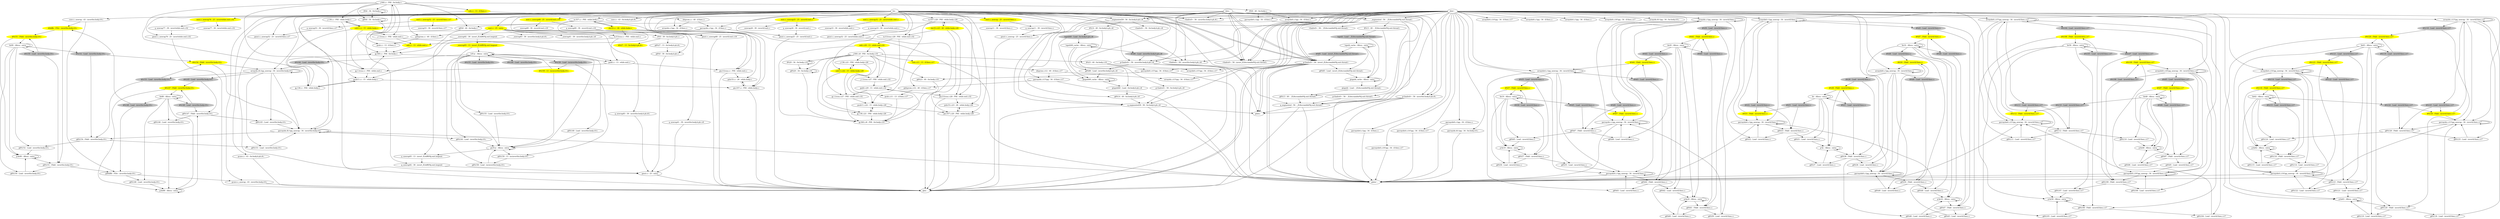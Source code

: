 digraph G {
	subgraph Forward {
		"j.040.i.i : PHI : for.body.i.i" -> "$%6 : 34 : for.body.i.i" 
		"j.040.i.i : PHI : for.body.i.i" -> "sub.i.i : 13 : if.then.i.i" 
		"j.040.i.i : PHI : for.body.i.i" -> "$%9 : 40 : for.body.i.i" 
		"j.040.i.i : PHI : for.body.i.i" -> "j.1.lcssa.i.i : PHI : while.end.i.i" 
		"j.040.i.i : PHI : for.body.i.i" -> "j.136.i.i : PHI : while.body.i.i" 
		"m.0.lcssa.i.i : PHI : while.end.i.i" -> "add.i.i : 13 : while.end.i.i" 
		"j.1.lcssa.i.i : PHI : while.end.i.i" -> "add.i.i : 13 : while.end.i.i" 
		"j.136.i.i : PHI : while.body.i.i" -> "sub11.i.i : 15 : while.body.i.i" 
		"m.037.i.i : PHI : while.body.i.i" -> "shr33.i.i : 26 : while.body.i.i" 
		"m.037.i.i : PHI : while.body.i.i" -> "sub11.i.i : 15 : while.body.i.i" 
		"j.040.i.i8 : PHI : for.body.i.i10" -> "j.1.lcssa.i.i27 : PHI : while.end.i.i32" 
		"j.040.i.i8 : PHI : for.body.i.i10" -> "$%20 : 34 : for.body.i.i10" 
		"j.040.i.i8 : PHI : for.body.i.i10" -> "sub.i.i11 : 13 : if.then.i.i17" 
		"j.040.i.i8 : PHI : for.body.i.i10" -> "$%23 : 40 : for.body.i.i10" 
		"j.040.i.i8 : PHI : for.body.i.i10" -> "j.136.i.i21 : PHI : while.body.i.i26" 
		"m.0.lcssa.i.i28 : PHI : while.end.i.i32" -> "add.i.i29 : 13 : while.end.i.i32" 
		"j.1.lcssa.i.i27 : PHI : while.end.i.i32" -> "add.i.i29 : 13 : while.end.i.i32" 
		"m.037.i.i20 : PHI : while.body.i.i26" -> "shr33.i.i23 : 26 : while.body.i.i26" 
		"m.037.i.i20 : PHI : while.body.i.i26" -> "sub11.i.i22 : 15 : while.body.i.i26" 
		"j.136.i.i21 : PHI : while.body.i.i26" -> "sub11.i.i22 : 15 : while.body.i.i26" 
		"arrayidx.i.i13'ipg_unwrap : 34 : invertif.then.i.i17" -> "arrayidx.i.i13'ipg_unwrap : 34 : invertif.then.i.i17" 
		"arrayidx.i.i13'ipg_unwrap : 34 : invertif.then.i.i17" -> "$%125 : Load : invertif.then.i.i17" 
		"arrayidx.i.i13'ipg_unwrap : 34 : invertif.then.i.i17" -> "$%118 : Load : invertif.then.i.i17" 
		"$%118 : Load : invertif.then.i.i17" [color = gray style=filled];
		"$%118 : Load : invertif.then.i.i17" -> "$%120 : FAdd : invertif.then.i.i17" 
		"'de63 : Alloca : entry" -> "$%121 : Load : invertif.then.i.i17" 
		"'de63 : Alloca : entry" -> "$%119 : Load : invertif.then.i.i17" 
		"'de63 : Alloca : entry" -> "'de63 : Alloca : entry" 
		"$%119 : Load : invertif.then.i.i17" [color = gray style=filled];
		"$%119 : Load : invertif.then.i.i17" -> "$%120 : FAdd : invertif.then.i.i17" 
		"$%120 : FAdd : invertif.then.i.i17" [color = yellow style=filled];
		"$%120 : FAdd : invertif.then.i.i17" -> "'de63 : Alloca : entry" 
		"$%121 : Load : invertif.then.i.i17" [color = gray style=filled];
		"$%121 : Load : invertif.then.i.i17" -> "$%123 : FAdd : invertif.then.i.i17" 
		"$%123 : FAdd : invertif.then.i.i17" [color = yellow style=filled];
		"$%123 : FAdd : invertif.then.i.i17" -> "arrayidx4.i.i14'ipg_unwrap : 34 : invertif.then.i.i17" 
		"$%126 : FAdd : invertif.then.i.i17" [color = yellow style=filled];
		"$%126 : FAdd : invertif.then.i.i17" -> "arrayidx.i.i13'ipg_unwrap : 34 : invertif.then.i.i17" 
		"data : " -> "<badref> : 56 : invertfor.body.lr.ph.i6.i" 
		"data : " -> "<badref> : 56 : invertfor.body.lr.ph.i.i6" 
		"data : " -> "_augmented : 56 : _ZL8scramblePdj.exit.thread.i" 
		"data : " -> "_augmented39 : 56 : for.body.lr.ph.i.i6" 
		"data : " -> "<badref> : 56 : invert_ZL8scramblePdj.exit.thread.i" 
		"data : " -> "<badref> : 56 : invert_ZL8scramblePdj.exit.thread.i" 
		"data' : " -> "arrayidx6.i.i15'ipg_unwrap : 34 : invertif.then.i.i17" 
		"data' : " -> "arrayidx8.i.i16'ipg_unwrap : 34 : invertif.then.i.i17" 
		"data' : " -> "<badref> : 56 : invertfor.body.lr.ph.i6.i" 
		"data' : " -> "<badref> : 56 : invertfor.body.lr.ph.i.i6" 
		"data' : " -> "_augmented : 56 : _ZL8scramblePdj.exit.thread.i" 
		"data' : " -> "arrayidx4.i.i14'ipg : 34 : if.then.i.i17" 
		"data' : " -> "arrayidx8.i.i'ipg : 34 : if.then.i.i" 
		"data' : " -> "arrayidx.i.i'ipg_unwrap : 34 : invertif.then.i.i" 
		"data' : " -> "arrayidx4.i.i'ipg : 34 : if.then.i.i" 
		"data' : " -> "arrayidx.i.i'ipg : 34 : if.then.i.i" 
		"data' : " -> "arrayidx6.i.i'ipg_unwrap : 34 : invertif.then.i.i" 
		"data' : " -> "arrayidx6.i.i'ipg : 34 : if.then.i.i" 
		"data' : " -> "arrayidx4.i.i'ipg_unwrap : 34 : invertif.then.i.i" 
		"data' : " -> "arrayidx6.i.i15'ipg : 34 : if.then.i.i17" 
		"data' : " -> "arrayidx.i.i13'ipg_unwrap : 34 : invertif.then.i.i17" 
		"data' : " -> "arrayidx.i.i13'ipg : 34 : if.then.i.i17" 
		"data' : " -> "_augmented39 : 56 : for.body.lr.ph.i.i6" 
		"data' : " -> "<badref> : 56 : invert_ZL8scramblePdj.exit.thread.i" 
		"data' : " -> "arrayidx8.i.i16'ipg : 34 : if.then.i.i17" 
		"data' : " -> "arrayidx4.i.i14'ipg_unwrap : 34 : invertif.then.i.i17" 
		"data' : " -> "arrayidx8.i.i'ipg_unwrap : 34 : invertif.then.i.i" 
		"data' : " -> "arrayidx.i8.i'ipg : 34 : for.body.i10.i" 
		"data' : " -> "<badref> : 56 : invert_ZL8scramblePdj.exit.thread.i" 
		"data' : " -> "arrayidx.i8.i'ipg_unwrap : 34 : invertfor.body.i10.i" 
		"len : " -> "conv.i.i_unwrap : 43 : invertfor.body.i10.i" 
		"len : " -> "<badref> : 56 : invertfor.body.lr.ph.i6.i" 
		"len : " -> "mul.i.i_unwrap52 : 25 : invertif.then.i.i17" 
		"len : " -> "<badref> : 56 : invertfor.body.lr.ph.i.i6" 
		"len : " -> "mul.i.i_unwrap25 : 25 : invertif.end.i.i" 
		"len : " -> "m.0.lcssa.i.i : PHI : while.end.i.i" 
		"len : " -> "m.037.i.i : PHI : while.body.i.i" 
		"len : " -> "m.0.lcssa.i.i28 : PHI : while.end.i.i32" 
		"len : " -> "conv.i.i : 43 : for.body.lr.ph.i6.i" 
		"len : " -> "_augmented : 56 : _ZL8scramblePdj.exit.thread.i" 
		"len : " -> "mul.i.i_unwrap68 : 25 : invertif.end.i.i19" 
		"len : " -> "m.037.i.i20 : PHI : while.body.i.i26" 
		"len : " -> "_augmented39 : 56 : for.body.lr.ph.i.i6" 
		"len : " -> "<badref> : 56 : invert_ZL8scramblePdj.exit.thread.i" 
		"len : " -> "mul.i.i_unwrap76 : 25 : invertwhile.end.i.i32" 
		"len : " -> "mul.i.i_unwrap : 25 : invertif.then.i.i" 
		"len : " -> "mul.i.i_unwrap32 : 25 : invertwhile.end.i.i" 
		"len : " -> "<badref> : 56 : invert_ZL8scramblePdj.exit.thread.i" 
		"len : " -> "mul.i.i : 25 : entry" 
		"$%9 : 40 : for.body.i.i" -> "arrayidx6.i.i'ipg : 34 : if.then.i.i" 
		"$%65 : Load : invertif.then.i.i" [color = gray style=filled];
		"$%65 : Load : invertif.then.i.i" -> "$%67 : FAdd : invertif.then.i.i" 
		"arrayidx4.i.i'ipg_unwrap : 34 : invertif.then.i.i" -> "$%63 : Load : invertif.then.i.i" 
		"arrayidx4.i.i'ipg_unwrap : 34 : invertif.then.i.i" -> "$%55 : Load : invertif.then.i.i" 
		"arrayidx4.i.i'ipg_unwrap : 34 : invertif.then.i.i" -> "arrayidx4.i.i'ipg_unwrap : 34 : invertif.then.i.i" 
		"$%51 : Load : invertif.then.i.i" [color = gray style=filled];
		"$%51 : Load : invertif.then.i.i" -> "$%53 : FAdd : invertif.then.i.i" 
		"sub11.i.i : 15 : while.body.i.i" [color = yellow style=filled];
		"sub11.i.i : 15 : while.body.i.i" -> "j.1.lcssa.i.i : PHI : while.end.i.i" 
		"sub11.i.i : 15 : while.body.i.i" -> "j.136.i.i : PHI : while.body.i.i" 
		"shr33.i.i : 26 : while.body.i.i" [color = yellow style=filled];
		"shr33.i.i : 26 : while.body.i.i" -> "m.0.lcssa.i.i : PHI : while.end.i.i" 
		"shr33.i.i : 26 : while.body.i.i" -> "m.037.i.i : PHI : while.body.i.i" 
		"sub.i.i11 : 13 : if.then.i.i17" [color = yellow style=filled];
		"sub.i.i11 : 13 : if.then.i.i17" -> "idxprom.i.i12 : 40 : if.then.i.i17" 
		"arrayidx8.i.i'ipg_unwrap : 34 : invertif.then.i.i" -> "$%36 : Load : invertif.then.i.i" 
		"arrayidx8.i.i'ipg_unwrap : 34 : invertif.then.i.i" -> "$%49 : Load : invertif.then.i.i" 
		"arrayidx8.i.i'ipg_unwrap : 34 : invertif.then.i.i" -> "arrayidx8.i.i'ipg_unwrap : 34 : invertif.then.i.i" 
		"add.i.i : 13 : while.end.i.i" [color = yellow style=filled];
		"add.i.i : 13 : while.end.i.i" -> "j.040.i.i : PHI : for.body.i.i" 
		"$%23 : 40 : for.body.i.i10" -> "arrayidx6.i.i15'ipg : 34 : if.then.i.i17" 
		"add.i.i29 : 13 : while.end.i.i32" [color = yellow style=filled];
		"add.i.i29 : 13 : while.end.i.i32" -> "j.040.i.i8 : PHI : for.body.i.i10" 
		"$%158 : Load : incinvertfor.body.i10.i" [color = gray style=filled];
		"$%158 : Load : incinvertfor.body.i10.i" -> "$%159 : 13 : incinvertfor.body.i10.i" 
		"d0diffe : FDiv : invertfor.body.i10.i" [color = yellow style=filled];
		"d0diffe : FDiv : invertfor.body.i10.i" -> "$%151 : FAdd : invertfor.body.i10.i" 
		"$%27 : 13 : for.body.lr.ph.i6.i" [color = yellow style=filled];
		"$%0 : 39 : for.body.lr.ph.i.i" -> "$%27 : 13 : for.body.lr.ph.i6.i" 
		"mul.i.i : 25 : entry" [color = yellow style=filled];
		"mul.i.i : 25 : entry" -> "_unwrap92 : 39 : invert_ZL4ifftPdj.exit.loopexit" 
		"mul.i.i : 25 : entry" -> "_unwrap83 : 39 : invertfor.body.lr.ph.i6.i" 
		"mul.i.i : 25 : entry" -> "_unwrap41 : 39 : invertfor.body.lr.ph.i.i6" 
		"mul.i.i : 25 : entry" -> "$%0 : 39 : for.body.lr.ph.i.i" 
		"sub.i.i : 13 : if.then.i.i" [color = yellow style=filled];
		"sub.i.i : 13 : if.then.i.i" -> "idxprom.i.i : 40 : if.then.i.i" 
		"idxprom.i.i : 40 : if.then.i.i" -> "arrayidx.i.i'ipg : 34 : if.then.i.i" 
		"idxprom.i.i12 : 40 : if.then.i.i17" -> "arrayidx.i.i13'ipg : 34 : if.then.i.i17" 
		"$%124 : Load : invertif.then.i.i17" [color = gray style=filled];
		"$%124 : Load : invertif.then.i.i17" -> "$%126 : FAdd : invertif.then.i.i17" 
		"arrayidx4.i.i14'ipg_unwrap : 34 : invertif.then.i.i17" -> "$%122 : Load : invertif.then.i.i17" 
		"arrayidx4.i.i14'ipg_unwrap : 34 : invertif.then.i.i17" -> "$%114 : Load : invertif.then.i.i17" 
		"arrayidx4.i.i14'ipg_unwrap : 34 : invertif.then.i.i17" -> "arrayidx4.i.i14'ipg_unwrap : 34 : invertif.then.i.i17" 
		"$%110 : Load : invertif.then.i.i17" [color = gray style=filled];
		"$%110 : Load : invertif.then.i.i17" -> "$%112 : FAdd : invertif.then.i.i17" 
		"sub11.i.i22 : 15 : while.body.i.i26" [color = yellow style=filled];
		"sub11.i.i22 : 15 : while.body.i.i26" -> "j.1.lcssa.i.i27 : PHI : while.end.i.i32" 
		"sub11.i.i22 : 15 : while.body.i.i26" -> "j.136.i.i21 : PHI : while.body.i.i26" 
		"shr33.i.i23 : 26 : while.body.i.i26" [color = yellow style=filled];
		"shr33.i.i23 : 26 : while.body.i.i26" -> "m.0.lcssa.i.i28 : PHI : while.end.i.i32" 
		"shr33.i.i23 : 26 : while.body.i.i26" -> "m.037.i.i20 : PHI : while.body.i.i26" 
		"iv8'ac : Alloca : entry" -> "$%155 : Load : invertfor.body.i10.i" 
		"iv8'ac : Alloca : entry" -> "$%158 : Load : incinvertfor.body.i10.i" 
		"iv8'ac : Alloca : entry" -> "$%149 : Load : invertfor.body.i10.i" 
		"iv8'ac : Alloca : entry" -> "$%144 : Load : invertfor.body.i10.i" 
		"iv8'ac : Alloca : entry" -> "iv8'ac : Alloca : entry" 
		"'de : Alloca : entry" -> "$%51 : Load : invertif.then.i.i" 
		"'de : Alloca : entry" -> "$%37 : Load : invertif.then.i.i" 
		"'de : Alloca : entry" -> "'de : Alloca : entry" 
		"$%62 : Load : invertif.then.i.i" [color = gray style=filled];
		"$%62 : Load : invertif.then.i.i" -> "$%64 : FAdd : invertif.then.i.i" 
		"mul.i.i_unwrap25 : 25 : invertif.end.i.i" [color = yellow style=filled];
		"mul.i.i_unwrap25 : 25 : invertif.end.i.i" -> "_unwrap26 : 39 : invertif.end.i.i" 
		"$%38 : FAdd : invertif.then.i.i" [color = yellow style=filled];
		"$%38 : FAdd : invertif.then.i.i" -> "'de : Alloca : entry" 
		"$%6 : 34 : for.body.i.i" -> "$%6 : 34 : for.body.i.i" 
		"$%36 : Load : invertif.then.i.i" [color = gray style=filled];
		"$%36 : Load : invertif.then.i.i" -> "$%38 : FAdd : invertif.then.i.i" 
		"$%37 : Load : invertif.then.i.i" [color = gray style=filled];
		"$%37 : Load : invertif.then.i.i" -> "$%38 : FAdd : invertif.then.i.i" 
		"mul.i.i_unwrap32 : 25 : invertwhile.end.i.i" [color = yellow style=filled];
		"mul.i.i_unwrap32 : 25 : invertwhile.end.i.i" -> "_unwrap33 : 39 : invertwhile.end.i.i" 
		"arrayidx6.i.i'ipg_unwrap : 34 : invertif.then.i.i" -> "$%52 : Load : invertif.then.i.i" 
		"arrayidx6.i.i'ipg_unwrap : 34 : invertif.then.i.i" -> "$%45 : Load : invertif.then.i.i" 
		"arrayidx6.i.i'ipg_unwrap : 34 : invertif.then.i.i" -> "arrayidx6.i.i'ipg_unwrap : 34 : invertif.then.i.i" 
		"$%45 : Load : invertif.then.i.i" [color = gray style=filled];
		"$%45 : Load : invertif.then.i.i" -> "$%47 : FAdd : invertif.then.i.i" 
		"'de16 : Alloca : entry" -> "'de16 : Alloca : entry" 
		"'de16 : Alloca : entry" -> "$%48 : Load : invertif.then.i.i" 
		"'de16 : Alloca : entry" -> "$%46 : Load : invertif.then.i.i" 
		"$%46 : Load : invertif.then.i.i" [color = gray style=filled];
		"$%46 : Load : invertif.then.i.i" -> "$%47 : FAdd : invertif.then.i.i" 
		"$%47 : FAdd : invertif.then.i.i" [color = yellow style=filled];
		"$%47 : FAdd : invertif.then.i.i" -> "'de16 : Alloca : entry" 
		"$%50 : FAdd : invertif.then.i.i" [color = yellow style=filled];
		"$%50 : FAdd : invertif.then.i.i" -> "arrayidx8.i.i'ipg_unwrap : 34 : invertif.then.i.i" 
		"$%52 : Load : invertif.then.i.i" [color = gray style=filled];
		"$%52 : Load : invertif.then.i.i" -> "$%53 : FAdd : invertif.then.i.i" 
		"$%53 : FAdd : invertif.then.i.i" [color = yellow style=filled];
		"$%53 : FAdd : invertif.then.i.i" -> "arrayidx6.i.i'ipg_unwrap : 34 : invertif.then.i.i" 
		"$%63 : Load : invertif.then.i.i" [color = gray style=filled];
		"$%63 : Load : invertif.then.i.i" -> "$%64 : FAdd : invertif.then.i.i" 
		"$%64 : FAdd : invertif.then.i.i" [color = yellow style=filled];
		"$%64 : FAdd : invertif.then.i.i" -> "arrayidx4.i.i'ipg_unwrap : 34 : invertif.then.i.i" 
		"$%49 : Load : invertif.then.i.i" [color = gray style=filled];
		"$%49 : Load : invertif.then.i.i" -> "$%50 : FAdd : invertif.then.i.i" 
		"$%48 : Load : invertif.then.i.i" [color = gray style=filled];
		"$%48 : Load : invertif.then.i.i" -> "$%50 : FAdd : invertif.then.i.i" 
		"$%55 : Load : invertif.then.i.i" [color = gray style=filled];
		"$%55 : Load : invertif.then.i.i" -> "$%57 : FAdd : invertif.then.i.i" 
		"'de19 : Alloca : entry" -> "'de19 : Alloca : entry" 
		"'de19 : Alloca : entry" -> "$%65 : Load : invertif.then.i.i" 
		"'de19 : Alloca : entry" -> "$%56 : Load : invertif.then.i.i" 
		"$%56 : Load : invertif.then.i.i" [color = gray style=filled];
		"$%56 : Load : invertif.then.i.i" -> "$%57 : FAdd : invertif.then.i.i" 
		"$%57 : FAdd : invertif.then.i.i" [color = yellow style=filled];
		"$%57 : FAdd : invertif.then.i.i" -> "'de19 : Alloca : entry" 
		"arrayidx.i.i'ipg_unwrap : 34 : invertif.then.i.i" -> "$%66 : Load : invertif.then.i.i" 
		"arrayidx.i.i'ipg_unwrap : 34 : invertif.then.i.i" -> "$%59 : Load : invertif.then.i.i" 
		"arrayidx.i.i'ipg_unwrap : 34 : invertif.then.i.i" -> "arrayidx.i.i'ipg_unwrap : 34 : invertif.then.i.i" 
		"$%59 : Load : invertif.then.i.i" [color = gray style=filled];
		"$%59 : Load : invertif.then.i.i" -> "$%61 : FAdd : invertif.then.i.i" 
		"'de20 : Alloca : entry" -> "'de20 : Alloca : entry" 
		"'de20 : Alloca : entry" -> "$%62 : Load : invertif.then.i.i" 
		"'de20 : Alloca : entry" -> "$%60 : Load : invertif.then.i.i" 
		"$%60 : Load : invertif.then.i.i" [color = gray style=filled];
		"$%60 : Load : invertif.then.i.i" -> "$%61 : FAdd : invertif.then.i.i" 
		"$%61 : FAdd : invertif.then.i.i" [color = yellow style=filled];
		"$%61 : FAdd : invertif.then.i.i" -> "'de20 : Alloca : entry" 
		"$%66 : Load : invertif.then.i.i" [color = gray style=filled];
		"$%66 : Load : invertif.then.i.i" -> "$%67 : FAdd : invertif.then.i.i" 
		"$%67 : FAdd : invertif.then.i.i" [color = yellow style=filled];
		"$%67 : FAdd : invertif.then.i.i" -> "arrayidx.i.i'ipg_unwrap : 34 : invertif.then.i.i" 
		"mul.i.i_unwrap : 25 : invertif.then.i.i" [color = yellow style=filled];
		"mul.i.i_unwrap : 25 : invertif.then.i.i" -> "_unwrap11 : 39 : invertif.then.i.i" 
		"mul.i.i_unwrap68 : 25 : invertif.end.i.i19" [color = yellow style=filled];
		"mul.i.i_unwrap68 : 25 : invertif.end.i.i19" -> "_unwrap69 : 39 : invertif.end.i.i19" 
		"'de90 : Alloca : entry" -> "$%152 : Load : invertfor.body.i10.i" 
		"'de90 : Alloca : entry" -> "$%150 : Load : invertfor.body.i10.i" 
		"'de90 : Alloca : entry" -> "'de90 : Alloca : entry" 
		"tapeld40 : Load : for.body.lr.ph.i.i6" [color = gray style=filled];
		"tapeld40 : Load : for.body.lr.ph.i.i6" -> "tapeld40_cache : Alloca : entry" 
		"conv.i.i_unwrap : 43 : invertfor.body.i10.i" -> "d0diffe : FDiv : invertfor.body.i10.i" 
		"$%13 : 49 : _ZL8scramblePdj.exit.thread.i" -> "tapeld : Load : _ZL8scramblePdj.exit.thread.i" 
		"_augmented39 : 56 : for.body.lr.ph.i.i6" -> "<badref> : 56 : for.body.lr.ph.i.i6" 
		"_augmented39 : 56 : for.body.lr.ph.i.i6" -> "$%14 : 49 : for.body.lr.ph.i.i6" 
		"tapeld : Load : _ZL8scramblePdj.exit.thread.i" [color = gray style=filled];
		"tapeld : Load : _ZL8scramblePdj.exit.thread.i" -> "tapeld_cache : Alloca : entry" 
		"$%146 : Load : invertfor.body.i10.i" [color = gray style=filled];
		"$%146 : Load : invertfor.body.i10.i" -> "$%147 : FAdd : invertfor.body.i10.i" 
		"'de88 : Alloca : entry" -> "$%148 : Load : invertfor.body.i10.i" 
		"'de88 : Alloca : entry" -> "$%146 : Load : invertfor.body.i10.i" 
		"'de88 : Alloca : entry" -> "'de88 : Alloca : entry" 
		"$%144 : Load : invertfor.body.i10.i" [color = gray style=filled];
		"$%144 : Load : invertfor.body.i10.i" -> "arrayidx.i8.i'ipg_unwrap : 34 : invertfor.body.i10.i" 
		"$%145 : Load : invertfor.body.i10.i" [color = gray style=filled];
		"$%145 : Load : invertfor.body.i10.i" -> "$%147 : FAdd : invertfor.body.i10.i" 
		"$%147 : FAdd : invertfor.body.i10.i" [color = yellow style=filled];
		"$%147 : FAdd : invertfor.body.i10.i" -> "'de88 : Alloca : entry" 
		"arrayidx6.i.i15'ipg_unwrap : 34 : invertif.then.i.i17" -> "arrayidx6.i.i15'ipg_unwrap : 34 : invertif.then.i.i17" 
		"arrayidx6.i.i15'ipg_unwrap : 34 : invertif.then.i.i17" -> "$%111 : Load : invertif.then.i.i17" 
		"arrayidx6.i.i15'ipg_unwrap : 34 : invertif.then.i.i17" -> "$%104 : Load : invertif.then.i.i17" 
		"$%104 : Load : invertif.then.i.i17" [color = gray style=filled];
		"$%104 : Load : invertif.then.i.i17" -> "$%106 : FAdd : invertif.then.i.i17" 
		"'de58 : Alloca : entry" -> "'de58 : Alloca : entry" 
		"'de58 : Alloca : entry" -> "$%107 : Load : invertif.then.i.i17" 
		"'de58 : Alloca : entry" -> "$%105 : Load : invertif.then.i.i17" 
		"$%105 : Load : invertif.then.i.i17" [color = gray style=filled];
		"$%105 : Load : invertif.then.i.i17" -> "$%106 : FAdd : invertif.then.i.i17" 
		"$%106 : FAdd : invertif.then.i.i17" [color = yellow style=filled];
		"$%106 : FAdd : invertif.then.i.i17" -> "'de58 : Alloca : entry" 
		"$%107 : Load : invertif.then.i.i17" [color = gray style=filled];
		"$%107 : Load : invertif.then.i.i17" -> "$%109 : FAdd : invertif.then.i.i17" 
		"$%109 : FAdd : invertif.then.i.i17" [color = yellow style=filled];
		"$%109 : FAdd : invertif.then.i.i17" -> "arrayidx8.i.i16'ipg_unwrap : 34 : invertif.then.i.i17" 
		"$%112 : FAdd : invertif.then.i.i17" [color = yellow style=filled];
		"$%112 : FAdd : invertif.then.i.i17" -> "arrayidx6.i.i15'ipg_unwrap : 34 : invertif.then.i.i17" 
		"$%114 : Load : invertif.then.i.i17" [color = gray style=filled];
		"$%114 : Load : invertif.then.i.i17" -> "$%116 : FAdd : invertif.then.i.i17" 
		"'de62 : Alloca : entry" -> "'de62 : Alloca : entry" 
		"'de62 : Alloca : entry" -> "$%124 : Load : invertif.then.i.i17" 
		"'de62 : Alloca : entry" -> "$%115 : Load : invertif.then.i.i17" 
		"$%116 : FAdd : invertif.then.i.i17" [color = yellow style=filled];
		"$%116 : FAdd : invertif.then.i.i17" -> "'de62 : Alloca : entry" 
		"$%20 : 34 : for.body.i.i10" -> "$%20 : 34 : for.body.i.i10" 
		"mul.i.i_unwrap52 : 25 : invertif.then.i.i17" [color = yellow style=filled];
		"mul.i.i_unwrap52 : 25 : invertif.then.i.i17" -> "_unwrap53 : 39 : invertif.then.i.i17" 
		"$%149 : Load : invertfor.body.i10.i" [color = gray style=filled];
		"tapeld40_cache : Alloca : entry" -> "$%86 : Load : invertfor.body.lr.ph.i.i6" 
		"tapeld40_cache : Alloca : entry" -> "tapeld40_cache : Alloca : entry" 
		"$%14 : 49 : for.body.lr.ph.i.i6" -> "tapeld40 : Load : for.body.lr.ph.i.i6" 
		"$%96 : Load : invertif.then.i.i17" [color = gray style=filled];
		"$%96 : Load : invertif.then.i.i17" -> "$%97 : FAdd : invertif.then.i.i17" 
		"tapeld_cache : Alloca : entry" -> "$%85 : Load : invert_ZL8scramblePdj.exit.thread.i" 
		"tapeld_cache : Alloca : entry" -> "tapeld_cache : Alloca : entry" 
		"_unwrap92 : 39 : invert_ZL4ifftPdj.exit.loopexit" -> "_unwrap93 : 13 : invert_ZL4ifftPdj.exit.loopexit" 
		"$%108 : Load : invertif.then.i.i17" [color = gray style=filled];
		"$%108 : Load : invertif.then.i.i17" -> "$%109 : FAdd : invertif.then.i.i17" 
		"$%115 : Load : invertif.then.i.i17" [color = gray style=filled];
		"$%115 : Load : invertif.then.i.i17" -> "$%116 : FAdd : invertif.then.i.i17" 
		"$%95 : Load : invertif.then.i.i17" [color = gray style=filled];
		"$%95 : Load : invertif.then.i.i17" -> "$%97 : FAdd : invertif.then.i.i17" 
		"$%85 : Load : invert_ZL8scramblePdj.exit.thread.i" [color = gray style=filled];
		"$%85 : Load : invert_ZL8scramblePdj.exit.thread.i" -> "<badref> : 56 : invert_ZL8scramblePdj.exit.thread.i" 
		"'de48 : Alloca : entry" -> "'de48 : Alloca : entry" 
		"'de48 : Alloca : entry" -> "$%110 : Load : invertif.then.i.i17" 
		"'de48 : Alloca : entry" -> "$%96 : Load : invertif.then.i.i17" 
		"$%122 : Load : invertif.then.i.i17" [color = gray style=filled];
		"$%122 : Load : invertif.then.i.i17" -> "$%123 : FAdd : invertif.then.i.i17" 
		"$%125 : Load : invertif.then.i.i17" [color = gray style=filled];
		"$%125 : Load : invertif.then.i.i17" -> "$%126 : FAdd : invertif.then.i.i17" 
		"$%111 : Load : invertif.then.i.i17" [color = gray style=filled];
		"$%111 : Load : invertif.then.i.i17" -> "$%112 : FAdd : invertif.then.i.i17" 
		"_augmented : 56 : _ZL8scramblePdj.exit.thread.i" -> "<badref> : 56 : _ZL8scramblePdj.exit.thread.i" 
		"_augmented : 56 : _ZL8scramblePdj.exit.thread.i" -> "$%13 : 49 : _ZL8scramblePdj.exit.thread.i" 
		"$%153 : Load : invertfor.body.i10.i" [color = gray style=filled];
		"$%153 : Load : invertfor.body.i10.i" -> "$%154 : FAdd : invertfor.body.i10.i" 
		"$%86 : Load : invertfor.body.lr.ph.i.i6" [color = gray style=filled];
		"$%86 : Load : invertfor.body.lr.ph.i.i6" -> "<badref> : 56 : invertfor.body.lr.ph.i.i6" 
		"$%97 : FAdd : invertif.then.i.i17" [color = yellow style=filled];
		"$%97 : FAdd : invertif.then.i.i17" -> "'de48 : Alloca : entry" 
		"arrayidx8.i.i16'ipg_unwrap : 34 : invertif.then.i.i17" -> "arrayidx8.i.i16'ipg_unwrap : 34 : invertif.then.i.i17" 
		"arrayidx8.i.i16'ipg_unwrap : 34 : invertif.then.i.i17" -> "$%108 : Load : invertif.then.i.i17" 
		"arrayidx8.i.i16'ipg_unwrap : 34 : invertif.then.i.i17" -> "$%95 : Load : invertif.then.i.i17" 
		"arrayidx.i8.i'ipg_unwrap : 34 : invertfor.body.i10.i" -> "arrayidx.i8.i'ipg_unwrap : 34 : invertfor.body.i10.i" 
		"arrayidx.i8.i'ipg_unwrap : 34 : invertfor.body.i10.i" -> "$%153 : Load : invertfor.body.i10.i" 
		"arrayidx.i8.i'ipg_unwrap : 34 : invertfor.body.i10.i" -> "$%145 : Load : invertfor.body.i10.i" 
		"$%148 : Load : invertfor.body.i10.i" [color = gray style=filled];
		"$%148 : Load : invertfor.body.i10.i" -> "d0diffe : FDiv : invertfor.body.i10.i" 
		"$%150 : Load : invertfor.body.i10.i" [color = gray style=filled];
		"$%150 : Load : invertfor.body.i10.i" -> "$%151 : FAdd : invertfor.body.i10.i" 
		"$%151 : FAdd : invertfor.body.i10.i" [color = yellow style=filled];
		"$%151 : FAdd : invertfor.body.i10.i" -> "'de90 : Alloca : entry" 
		"$%152 : Load : invertfor.body.i10.i" [color = gray style=filled];
		"$%152 : Load : invertfor.body.i10.i" -> "$%154 : FAdd : invertfor.body.i10.i" 
		"$%154 : FAdd : invertfor.body.i10.i" [color = yellow style=filled];
		"$%154 : FAdd : invertfor.body.i10.i" -> "arrayidx.i8.i'ipg_unwrap : 34 : invertfor.body.i10.i" 
		"$%159 : 13 : incinvertfor.body.i10.i" [color = yellow style=filled];
		"$%159 : 13 : incinvertfor.body.i10.i" -> "iv8'ac : Alloca : entry" 
		"$%155 : Load : invertfor.body.i10.i" [color = gray style=filled];
		"_unwrap93 : 13 : invert_ZL4ifftPdj.exit.loopexit" [color = yellow style=filled];
		"_unwrap93 : 13 : invert_ZL4ifftPdj.exit.loopexit" -> "iv8'ac : Alloca : entry" 
		"mul.i.i_unwrap76 : 25 : invertwhile.end.i.i32" [color = yellow style=filled];
		"mul.i.i_unwrap76 : 25 : invertwhile.end.i.i32" -> "_unwrap77 : 39 : invertwhile.end.i.i32" 
	}
	subgraph Reverse {
		"gj.040.i.i : PHI : for.body.i.i" -> "gadd.i.i : 13 : while.end.i.i"
		"add.i.i : 13 : while.end.i.i" -> "gj.040.i.i : PHI : for.body.i.i"
		"gm.0.lcssa.i.i : PHI : while.end.i.i" -> "glen : "
		"len : " -> "gm.0.lcssa.i.i : PHI : while.end.i.i"
		"gm.0.lcssa.i.i : PHI : while.end.i.i" -> "gshr33.i.i : 26 : while.body.i.i"
		"shr33.i.i : 26 : while.body.i.i" -> "gm.0.lcssa.i.i : PHI : while.end.i.i"
		"gj.1.lcssa.i.i : PHI : while.end.i.i" -> "gsub11.i.i : 15 : while.body.i.i"
		"sub11.i.i : 15 : while.body.i.i" -> "gj.1.lcssa.i.i : PHI : while.end.i.i"
		"gj.1.lcssa.i.i : PHI : while.end.i.i" -> "gj.040.i.i : PHI : for.body.i.i"
		"j.040.i.i : PHI : for.body.i.i" -> "gj.1.lcssa.i.i : PHI : while.end.i.i"
		"gj.136.i.i : PHI : while.body.i.i" -> "gsub11.i.i : 15 : while.body.i.i"
		"sub11.i.i : 15 : while.body.i.i" -> "gj.136.i.i : PHI : while.body.i.i"
		"gj.136.i.i : PHI : while.body.i.i" -> "gj.040.i.i : PHI : for.body.i.i"
		"j.040.i.i : PHI : for.body.i.i" -> "gj.136.i.i : PHI : while.body.i.i"
		"gm.037.i.i : PHI : while.body.i.i" -> "glen : "
		"len : " -> "gm.037.i.i : PHI : while.body.i.i"
		"gm.037.i.i : PHI : while.body.i.i" -> "gshr33.i.i : 26 : while.body.i.i"
		"shr33.i.i : 26 : while.body.i.i" -> "gm.037.i.i : PHI : while.body.i.i"
		"gj.040.i.i8 : PHI : for.body.i.i10" -> "gadd.i.i29 : 13 : while.end.i.i32"
		"add.i.i29 : 13 : while.end.i.i32" -> "gj.040.i.i8 : PHI : for.body.i.i10"
		"gm.0.lcssa.i.i28 : PHI : while.end.i.i32" -> "glen : "
		"len : " -> "gm.0.lcssa.i.i28 : PHI : while.end.i.i32"
		"gm.0.lcssa.i.i28 : PHI : while.end.i.i32" -> "gshr33.i.i23 : 26 : while.body.i.i26"
		"shr33.i.i23 : 26 : while.body.i.i26" -> "gm.0.lcssa.i.i28 : PHI : while.end.i.i32"
		"gj.1.lcssa.i.i27 : PHI : while.end.i.i32" -> "gj.040.i.i8 : PHI : for.body.i.i10"
		"j.040.i.i8 : PHI : for.body.i.i10" -> "gj.1.lcssa.i.i27 : PHI : while.end.i.i32"
		"gj.1.lcssa.i.i27 : PHI : while.end.i.i32" -> "gsub11.i.i22 : 15 : while.body.i.i26"
		"sub11.i.i22 : 15 : while.body.i.i26" -> "gj.1.lcssa.i.i27 : PHI : while.end.i.i32"
		"gm.037.i.i20 : PHI : while.body.i.i26" -> "glen : "
		"len : " -> "gm.037.i.i20 : PHI : while.body.i.i26"
		"gm.037.i.i20 : PHI : while.body.i.i26" -> "gshr33.i.i23 : 26 : while.body.i.i26"
		"shr33.i.i23 : 26 : while.body.i.i26" -> "gm.037.i.i20 : PHI : while.body.i.i26"
		"gj.136.i.i21 : PHI : while.body.i.i26" -> "gj.040.i.i8 : PHI : for.body.i.i10"
		"j.040.i.i8 : PHI : for.body.i.i10" -> "gj.136.i.i21 : PHI : while.body.i.i26"
		"gj.136.i.i21 : PHI : while.body.i.i26" -> "gsub11.i.i22 : 15 : while.body.i.i26"
		"sub11.i.i22 : 15 : while.body.i.i26" -> "gj.136.i.i21 : PHI : while.body.i.i26"
		"g_unwrap77 : 39 : invertwhile.end.i.i32" -> "gmul.i.i_unwrap76 : 25 : invertwhile.end.i.i32"
		"mul.i.i_unwrap76 : 25 : invertwhile.end.i.i32" -> "g_unwrap77 : 39 : invertwhile.end.i.i32"
		"garrayidx.i.i13'ipg : 34 : if.then.i.i17" -> "gidxprom.i.i12 : 40 : if.then.i.i17"
		"idxprom.i.i12 : 40 : if.then.i.i17" -> "garrayidx.i.i13'ipg : 34 : if.then.i.i17"
		"garrayidx.i.i13'ipg : 34 : if.then.i.i17" -> "gdata' : "
		"data' : " -> "garrayidx.i.i13'ipg : 34 : if.then.i.i17"
		"garrayidx.i.i13'ipg_unwrap : 34 : invertif.then.i.i17" -> "g$%126 : FAdd : invertif.then.i.i17"
		"$%126 : FAdd : invertif.then.i.i17" -> "garrayidx.i.i13'ipg_unwrap : 34 : invertif.then.i.i17"
		"garrayidx.i.i13'ipg_unwrap : 34 : invertif.then.i.i17" -> "gdata' : "
		"data' : " -> "garrayidx.i.i13'ipg_unwrap : 34 : invertif.then.i.i17"
		"garrayidx.i.i13'ipg_unwrap : 34 : invertif.then.i.i17" -> "garrayidx.i.i13'ipg_unwrap : 34 : invertif.then.i.i17"
		"arrayidx.i.i13'ipg_unwrap : 34 : invertif.then.i.i17" -> "garrayidx.i.i13'ipg_unwrap : 34 : invertif.then.i.i17"
		"g$%118 : Load : invertif.then.i.i17" -> "garrayidx.i.i13'ipg_unwrap : 34 : invertif.then.i.i17"
		"arrayidx.i.i13'ipg_unwrap : 34 : invertif.then.i.i17" -> "g$%118 : Load : invertif.then.i.i17"
		"g'de63 : Alloca : entry" -> "g$%120 : FAdd : invertif.then.i.i17"
		"$%120 : FAdd : invertif.then.i.i17" -> "g'de63 : Alloca : entry"
		"g'de63 : Alloca : entry" -> "g'de63 : Alloca : entry"
		"'de63 : Alloca : entry" -> "g'de63 : Alloca : entry"
		"g$%119 : Load : invertif.then.i.i17" -> "g'de63 : Alloca : entry"
		"'de63 : Alloca : entry" -> "g$%119 : Load : invertif.then.i.i17"
		"g$%120 : FAdd : invertif.then.i.i17" -> "g$%119 : Load : invertif.then.i.i17"
		"$%119 : Load : invertif.then.i.i17" -> "g$%120 : FAdd : invertif.then.i.i17"
		"g$%120 : FAdd : invertif.then.i.i17" -> "g$%118 : Load : invertif.then.i.i17"
		"$%118 : Load : invertif.then.i.i17" -> "g$%120 : FAdd : invertif.then.i.i17"
		"g$%121 : Load : invertif.then.i.i17" -> "g'de63 : Alloca : entry"
		"'de63 : Alloca : entry" -> "g$%121 : Load : invertif.then.i.i17"
		"g$%123 : FAdd : invertif.then.i.i17" -> "g$%122 : Load : invertif.then.i.i17"
		"$%122 : Load : invertif.then.i.i17" -> "g$%123 : FAdd : invertif.then.i.i17"
		"g$%123 : FAdd : invertif.then.i.i17" -> "g$%121 : Load : invertif.then.i.i17"
		"$%121 : Load : invertif.then.i.i17" -> "g$%123 : FAdd : invertif.then.i.i17"
		"g$%126 : FAdd : invertif.then.i.i17" -> "g$%124 : Load : invertif.then.i.i17"
		"$%124 : Load : invertif.then.i.i17" -> "g$%126 : FAdd : invertif.then.i.i17"
		"g$%126 : FAdd : invertif.then.i.i17" -> "g$%125 : Load : invertif.then.i.i17"
		"$%125 : Load : invertif.then.i.i17" -> "g$%126 : FAdd : invertif.then.i.i17"
		"g$%9 : 40 : for.body.i.i" -> "gj.040.i.i : PHI : for.body.i.i"
		"j.040.i.i : PHI : for.body.i.i" -> "g$%9 : 40 : for.body.i.i"
		"g$%65 : Load : invertif.then.i.i" -> "g'de19 : Alloca : entry"
		"'de19 : Alloca : entry" -> "g$%65 : Load : invertif.then.i.i"
		"garrayidx4.i.i'ipg : 34 : if.then.i.i" -> "gdata' : "
		"data' : " -> "garrayidx4.i.i'ipg : 34 : if.then.i.i"
		"garrayidx4.i.i'ipg_unwrap : 34 : invertif.then.i.i" -> "g$%64 : FAdd : invertif.then.i.i"
		"$%64 : FAdd : invertif.then.i.i" -> "garrayidx4.i.i'ipg_unwrap : 34 : invertif.then.i.i"
		"garrayidx4.i.i'ipg_unwrap : 34 : invertif.then.i.i" -> "gdata' : "
		"data' : " -> "garrayidx4.i.i'ipg_unwrap : 34 : invertif.then.i.i"
		"garrayidx4.i.i'ipg_unwrap : 34 : invertif.then.i.i" -> "garrayidx4.i.i'ipg_unwrap : 34 : invertif.then.i.i"
		"arrayidx4.i.i'ipg_unwrap : 34 : invertif.then.i.i" -> "garrayidx4.i.i'ipg_unwrap : 34 : invertif.then.i.i"
		"g$%51 : Load : invertif.then.i.i" -> "g'de : Alloca : entry"
		"'de : Alloca : entry" -> "g$%51 : Load : invertif.then.i.i"
		"gsub11.i.i : 15 : while.body.i.i" -> "gm.037.i.i : PHI : while.body.i.i"
		"m.037.i.i : PHI : while.body.i.i" -> "gsub11.i.i : 15 : while.body.i.i"
		"gsub11.i.i : 15 : while.body.i.i" -> "gj.136.i.i : PHI : while.body.i.i"
		"j.136.i.i : PHI : while.body.i.i" -> "gsub11.i.i : 15 : while.body.i.i"
		"gshr33.i.i : 26 : while.body.i.i" -> "gm.037.i.i : PHI : while.body.i.i"
		"m.037.i.i : PHI : while.body.i.i" -> "gshr33.i.i : 26 : while.body.i.i"
		"gsub.i.i11 : 13 : if.then.i.i17" -> "gj.040.i.i8 : PHI : for.body.i.i10"
		"j.040.i.i8 : PHI : for.body.i.i10" -> "gsub.i.i11 : 13 : if.then.i.i17"
		"garrayidx8.i.i'ipg_unwrap : 34 : invertif.then.i.i" -> "g$%50 : FAdd : invertif.then.i.i"
		"$%50 : FAdd : invertif.then.i.i" -> "garrayidx8.i.i'ipg_unwrap : 34 : invertif.then.i.i"
		"garrayidx8.i.i'ipg_unwrap : 34 : invertif.then.i.i" -> "gdata' : "
		"data' : " -> "garrayidx8.i.i'ipg_unwrap : 34 : invertif.then.i.i"
		"garrayidx8.i.i'ipg_unwrap : 34 : invertif.then.i.i" -> "garrayidx8.i.i'ipg_unwrap : 34 : invertif.then.i.i"
		"arrayidx8.i.i'ipg_unwrap : 34 : invertif.then.i.i" -> "garrayidx8.i.i'ipg_unwrap : 34 : invertif.then.i.i"
		"gadd.i.i : 13 : while.end.i.i" -> "gm.0.lcssa.i.i : PHI : while.end.i.i"
		"m.0.lcssa.i.i : PHI : while.end.i.i" -> "gadd.i.i : 13 : while.end.i.i"
		"gadd.i.i : 13 : while.end.i.i" -> "gj.1.lcssa.i.i : PHI : while.end.i.i"
		"j.1.lcssa.i.i : PHI : while.end.i.i" -> "gadd.i.i : 13 : while.end.i.i"
		"g$%23 : 40 : for.body.i.i10" -> "gj.040.i.i8 : PHI : for.body.i.i10"
		"j.040.i.i8 : PHI : for.body.i.i10" -> "g$%23 : 40 : for.body.i.i10"
		"gadd.i.i29 : 13 : while.end.i.i32" -> "gj.1.lcssa.i.i27 : PHI : while.end.i.i32"
		"j.1.lcssa.i.i27 : PHI : while.end.i.i32" -> "gadd.i.i29 : 13 : while.end.i.i32"
		"gadd.i.i29 : 13 : while.end.i.i32" -> "gm.0.lcssa.i.i28 : PHI : while.end.i.i32"
		"m.0.lcssa.i.i28 : PHI : while.end.i.i32" -> "gadd.i.i29 : 13 : while.end.i.i32"
		"gconv.i.i : 43 : for.body.lr.ph.i6.i" -> "glen : "
		"len : " -> "gconv.i.i : 43 : for.body.lr.ph.i6.i"
		"g$%158 : Load : incinvertfor.body.i10.i" -> "giv8'ac : Alloca : entry"
		"iv8'ac : Alloca : entry" -> "g$%158 : Load : incinvertfor.body.i10.i"
		"gd0diffe : FDiv : invertfor.body.i10.i" -> "gconv.i.i_unwrap : 43 : invertfor.body.i10.i"
		"conv.i.i_unwrap : 43 : invertfor.body.i10.i" -> "gd0diffe : FDiv : invertfor.body.i10.i"
		"gd0diffe : FDiv : invertfor.body.i10.i" -> "g$%148 : Load : invertfor.body.i10.i"
		"$%148 : Load : invertfor.body.i10.i" -> "gd0diffe : FDiv : invertfor.body.i10.i"
		"g$%27 : 13 : for.body.lr.ph.i6.i" -> "g$%0 : 39 : for.body.lr.ph.i.i"
		"$%0 : 39 : for.body.lr.ph.i.i" -> "g$%27 : 13 : for.body.lr.ph.i6.i"
		"g$%0 : 39 : for.body.lr.ph.i.i" -> "gmul.i.i : 25 : entry"
		"mul.i.i : 25 : entry" -> "g$%0 : 39 : for.body.lr.ph.i.i"
		"gmul.i.i : 25 : entry" -> "glen : "
		"len : " -> "gmul.i.i : 25 : entry"
		"gsub.i.i : 13 : if.then.i.i" -> "gj.040.i.i : PHI : for.body.i.i"
		"j.040.i.i : PHI : for.body.i.i" -> "gsub.i.i : 13 : if.then.i.i"
		"gidxprom.i.i : 40 : if.then.i.i" -> "gsub.i.i : 13 : if.then.i.i"
		"sub.i.i : 13 : if.then.i.i" -> "gidxprom.i.i : 40 : if.then.i.i"
		"gidxprom.i.i12 : 40 : if.then.i.i17" -> "gsub.i.i11 : 13 : if.then.i.i17"
		"sub.i.i11 : 13 : if.then.i.i17" -> "gidxprom.i.i12 : 40 : if.then.i.i17"
		"g$%124 : Load : invertif.then.i.i17" -> "g'de62 : Alloca : entry"
		"'de62 : Alloca : entry" -> "g$%124 : Load : invertif.then.i.i17"
		"garrayidx4.i.i14'ipg : 34 : if.then.i.i17" -> "gdata' : "
		"data' : " -> "garrayidx4.i.i14'ipg : 34 : if.then.i.i17"
		"garrayidx4.i.i14'ipg_unwrap : 34 : invertif.then.i.i17" -> "g$%123 : FAdd : invertif.then.i.i17"
		"$%123 : FAdd : invertif.then.i.i17" -> "garrayidx4.i.i14'ipg_unwrap : 34 : invertif.then.i.i17"
		"garrayidx4.i.i14'ipg_unwrap : 34 : invertif.then.i.i17" -> "gdata' : "
		"data' : " -> "garrayidx4.i.i14'ipg_unwrap : 34 : invertif.then.i.i17"
		"garrayidx4.i.i14'ipg_unwrap : 34 : invertif.then.i.i17" -> "garrayidx4.i.i14'ipg_unwrap : 34 : invertif.then.i.i17"
		"arrayidx4.i.i14'ipg_unwrap : 34 : invertif.then.i.i17" -> "garrayidx4.i.i14'ipg_unwrap : 34 : invertif.then.i.i17"
		"g$%110 : Load : invertif.then.i.i17" -> "g'de48 : Alloca : entry"
		"'de48 : Alloca : entry" -> "g$%110 : Load : invertif.then.i.i17"
		"gsub11.i.i22 : 15 : while.body.i.i26" -> "gm.037.i.i20 : PHI : while.body.i.i26"
		"m.037.i.i20 : PHI : while.body.i.i26" -> "gsub11.i.i22 : 15 : while.body.i.i26"
		"gsub11.i.i22 : 15 : while.body.i.i26" -> "gj.136.i.i21 : PHI : while.body.i.i26"
		"j.136.i.i21 : PHI : while.body.i.i26" -> "gsub11.i.i22 : 15 : while.body.i.i26"
		"gshr33.i.i23 : 26 : while.body.i.i26" -> "gm.037.i.i20 : PHI : while.body.i.i26"
		"m.037.i.i20 : PHI : while.body.i.i26" -> "gshr33.i.i23 : 26 : while.body.i.i26"
		"giv8'ac : Alloca : entry" -> "g$%159 : 13 : incinvertfor.body.i10.i"
		"$%159 : 13 : incinvertfor.body.i10.i" -> "giv8'ac : Alloca : entry"
		"giv8'ac : Alloca : entry" -> "giv8'ac : Alloca : entry"
		"iv8'ac : Alloca : entry" -> "giv8'ac : Alloca : entry"
		"giv8'ac : Alloca : entry" -> "g_unwrap93 : 13 : invert_ZL4ifftPdj.exit.loopexit"
		"_unwrap93 : 13 : invert_ZL4ifftPdj.exit.loopexit" -> "giv8'ac : Alloca : entry"
		"garrayidx8.i.i'ipg : 34 : if.then.i.i" -> "gdata' : "
		"data' : " -> "garrayidx8.i.i'ipg : 34 : if.then.i.i"
		"g'de : Alloca : entry" -> "g$%38 : FAdd : invertif.then.i.i"
		"$%38 : FAdd : invertif.then.i.i" -> "g'de : Alloca : entry"
		"g'de : Alloca : entry" -> "g'de : Alloca : entry"
		"'de : Alloca : entry" -> "g'de : Alloca : entry"
		"g$%62 : Load : invertif.then.i.i" -> "g'de20 : Alloca : entry"
		"'de20 : Alloca : entry" -> "g$%62 : Load : invertif.then.i.i"
		"gmul.i.i_unwrap25 : 25 : invertif.end.i.i" -> "glen : "
		"len : " -> "gmul.i.i_unwrap25 : 25 : invertif.end.i.i"
		"g_unwrap26 : 39 : invertif.end.i.i" -> "gmul.i.i_unwrap25 : 25 : invertif.end.i.i"
		"mul.i.i_unwrap25 : 25 : invertif.end.i.i" -> "g_unwrap26 : 39 : invertif.end.i.i"
		"g$%38 : FAdd : invertif.then.i.i" -> "g$%36 : Load : invertif.then.i.i"
		"$%36 : Load : invertif.then.i.i" -> "g$%38 : FAdd : invertif.then.i.i"
		"g$%38 : FAdd : invertif.then.i.i" -> "g$%37 : Load : invertif.then.i.i"
		"$%37 : Load : invertif.then.i.i" -> "g$%38 : FAdd : invertif.then.i.i"
		"garrayidx6.i.i'ipg : 34 : if.then.i.i" -> "g$%9 : 40 : for.body.i.i"
		"$%9 : 40 : for.body.i.i" -> "garrayidx6.i.i'ipg : 34 : if.then.i.i"
		"garrayidx6.i.i'ipg : 34 : if.then.i.i" -> "gdata' : "
		"data' : " -> "garrayidx6.i.i'ipg : 34 : if.then.i.i"
		"g$%6 : 34 : for.body.i.i" -> "g$%6 : 34 : for.body.i.i"
		"$%6 : 34 : for.body.i.i" -> "g$%6 : 34 : for.body.i.i"
		"g$%6 : 34 : for.body.i.i" -> "gj.040.i.i : PHI : for.body.i.i"
		"j.040.i.i : PHI : for.body.i.i" -> "g$%6 : 34 : for.body.i.i"
		"g$%36 : Load : invertif.then.i.i" -> "garrayidx8.i.i'ipg_unwrap : 34 : invertif.then.i.i"
		"arrayidx8.i.i'ipg_unwrap : 34 : invertif.then.i.i" -> "g$%36 : Load : invertif.then.i.i"
		"g$%37 : Load : invertif.then.i.i" -> "g'de : Alloca : entry"
		"'de : Alloca : entry" -> "g$%37 : Load : invertif.then.i.i"
		"gmul.i.i_unwrap32 : 25 : invertwhile.end.i.i" -> "glen : "
		"len : " -> "gmul.i.i_unwrap32 : 25 : invertwhile.end.i.i"
		"g_unwrap33 : 39 : invertwhile.end.i.i" -> "gmul.i.i_unwrap32 : 25 : invertwhile.end.i.i"
		"mul.i.i_unwrap32 : 25 : invertwhile.end.i.i" -> "g_unwrap33 : 39 : invertwhile.end.i.i"
		"g<badref> : 56 : _ZL8scramblePdj.exit.thread.i" -> "g_augmented : 56 : _ZL8scramblePdj.exit.thread.i"
		"_augmented : 56 : _ZL8scramblePdj.exit.thread.i" -> "g<badref> : 56 : _ZL8scramblePdj.exit.thread.i"
		"garrayidx6.i.i'ipg_unwrap : 34 : invertif.then.i.i" -> "g$%53 : FAdd : invertif.then.i.i"
		"$%53 : FAdd : invertif.then.i.i" -> "garrayidx6.i.i'ipg_unwrap : 34 : invertif.then.i.i"
		"garrayidx6.i.i'ipg_unwrap : 34 : invertif.then.i.i" -> "garrayidx6.i.i'ipg_unwrap : 34 : invertif.then.i.i"
		"arrayidx6.i.i'ipg_unwrap : 34 : invertif.then.i.i" -> "garrayidx6.i.i'ipg_unwrap : 34 : invertif.then.i.i"
		"garrayidx6.i.i'ipg_unwrap : 34 : invertif.then.i.i" -> "gdata' : "
		"data' : " -> "garrayidx6.i.i'ipg_unwrap : 34 : invertif.then.i.i"
		"g$%45 : Load : invertif.then.i.i" -> "garrayidx6.i.i'ipg_unwrap : 34 : invertif.then.i.i"
		"arrayidx6.i.i'ipg_unwrap : 34 : invertif.then.i.i" -> "g$%45 : Load : invertif.then.i.i"
		"g'de16 : Alloca : entry" -> "g$%47 : FAdd : invertif.then.i.i"
		"$%47 : FAdd : invertif.then.i.i" -> "g'de16 : Alloca : entry"
		"g'de16 : Alloca : entry" -> "g'de16 : Alloca : entry"
		"'de16 : Alloca : entry" -> "g'de16 : Alloca : entry"
		"g$%46 : Load : invertif.then.i.i" -> "g'de16 : Alloca : entry"
		"'de16 : Alloca : entry" -> "g$%46 : Load : invertif.then.i.i"
		"g$%47 : FAdd : invertif.then.i.i" -> "g$%45 : Load : invertif.then.i.i"
		"$%45 : Load : invertif.then.i.i" -> "g$%47 : FAdd : invertif.then.i.i"
		"g$%47 : FAdd : invertif.then.i.i" -> "g$%46 : Load : invertif.then.i.i"
		"$%46 : Load : invertif.then.i.i" -> "g$%47 : FAdd : invertif.then.i.i"
		"g$%50 : FAdd : invertif.then.i.i" -> "g$%49 : Load : invertif.then.i.i"
		"$%49 : Load : invertif.then.i.i" -> "g$%50 : FAdd : invertif.then.i.i"
		"g$%50 : FAdd : invertif.then.i.i" -> "g$%48 : Load : invertif.then.i.i"
		"$%48 : Load : invertif.then.i.i" -> "g$%50 : FAdd : invertif.then.i.i"
		"g$%52 : Load : invertif.then.i.i" -> "garrayidx6.i.i'ipg_unwrap : 34 : invertif.then.i.i"
		"arrayidx6.i.i'ipg_unwrap : 34 : invertif.then.i.i" -> "g$%52 : Load : invertif.then.i.i"
		"g$%53 : FAdd : invertif.then.i.i" -> "g$%51 : Load : invertif.then.i.i"
		"$%51 : Load : invertif.then.i.i" -> "g$%53 : FAdd : invertif.then.i.i"
		"g$%53 : FAdd : invertif.then.i.i" -> "g$%52 : Load : invertif.then.i.i"
		"$%52 : Load : invertif.then.i.i" -> "g$%53 : FAdd : invertif.then.i.i"
		"g$%63 : Load : invertif.then.i.i" -> "garrayidx4.i.i'ipg_unwrap : 34 : invertif.then.i.i"
		"arrayidx4.i.i'ipg_unwrap : 34 : invertif.then.i.i" -> "g$%63 : Load : invertif.then.i.i"
		"g$%64 : FAdd : invertif.then.i.i" -> "g$%63 : Load : invertif.then.i.i"
		"$%63 : Load : invertif.then.i.i" -> "g$%64 : FAdd : invertif.then.i.i"
		"g$%64 : FAdd : invertif.then.i.i" -> "g$%62 : Load : invertif.then.i.i"
		"$%62 : Load : invertif.then.i.i" -> "g$%64 : FAdd : invertif.then.i.i"
		"g$%49 : Load : invertif.then.i.i" -> "garrayidx8.i.i'ipg_unwrap : 34 : invertif.then.i.i"
		"arrayidx8.i.i'ipg_unwrap : 34 : invertif.then.i.i" -> "g$%49 : Load : invertif.then.i.i"
		"g$%48 : Load : invertif.then.i.i" -> "g'de16 : Alloca : entry"
		"'de16 : Alloca : entry" -> "g$%48 : Load : invertif.then.i.i"
		"g$%55 : Load : invertif.then.i.i" -> "garrayidx4.i.i'ipg_unwrap : 34 : invertif.then.i.i"
		"arrayidx4.i.i'ipg_unwrap : 34 : invertif.then.i.i" -> "g$%55 : Load : invertif.then.i.i"
		"g'de19 : Alloca : entry" -> "g$%57 : FAdd : invertif.then.i.i"
		"$%57 : FAdd : invertif.then.i.i" -> "g'de19 : Alloca : entry"
		"g'de19 : Alloca : entry" -> "g'de19 : Alloca : entry"
		"'de19 : Alloca : entry" -> "g'de19 : Alloca : entry"
		"g$%56 : Load : invertif.then.i.i" -> "g'de19 : Alloca : entry"
		"'de19 : Alloca : entry" -> "g$%56 : Load : invertif.then.i.i"
		"g$%57 : FAdd : invertif.then.i.i" -> "g$%55 : Load : invertif.then.i.i"
		"$%55 : Load : invertif.then.i.i" -> "g$%57 : FAdd : invertif.then.i.i"
		"g$%57 : FAdd : invertif.then.i.i" -> "g$%56 : Load : invertif.then.i.i"
		"$%56 : Load : invertif.then.i.i" -> "g$%57 : FAdd : invertif.then.i.i"
		"garrayidx.i.i'ipg : 34 : if.then.i.i" -> "gidxprom.i.i : 40 : if.then.i.i"
		"idxprom.i.i : 40 : if.then.i.i" -> "garrayidx.i.i'ipg : 34 : if.then.i.i"
		"garrayidx.i.i'ipg : 34 : if.then.i.i" -> "gdata' : "
		"data' : " -> "garrayidx.i.i'ipg : 34 : if.then.i.i"
		"garrayidx.i.i'ipg_unwrap : 34 : invertif.then.i.i" -> "g$%67 : FAdd : invertif.then.i.i"
		"$%67 : FAdd : invertif.then.i.i" -> "garrayidx.i.i'ipg_unwrap : 34 : invertif.then.i.i"
		"garrayidx.i.i'ipg_unwrap : 34 : invertif.then.i.i" -> "garrayidx.i.i'ipg_unwrap : 34 : invertif.then.i.i"
		"arrayidx.i.i'ipg_unwrap : 34 : invertif.then.i.i" -> "garrayidx.i.i'ipg_unwrap : 34 : invertif.then.i.i"
		"garrayidx.i.i'ipg_unwrap : 34 : invertif.then.i.i" -> "gdata' : "
		"data' : " -> "garrayidx.i.i'ipg_unwrap : 34 : invertif.then.i.i"
		"g$%59 : Load : invertif.then.i.i" -> "garrayidx.i.i'ipg_unwrap : 34 : invertif.then.i.i"
		"arrayidx.i.i'ipg_unwrap : 34 : invertif.then.i.i" -> "g$%59 : Load : invertif.then.i.i"
		"g'de20 : Alloca : entry" -> "g$%61 : FAdd : invertif.then.i.i"
		"$%61 : FAdd : invertif.then.i.i" -> "g'de20 : Alloca : entry"
		"g'de20 : Alloca : entry" -> "g'de20 : Alloca : entry"
		"'de20 : Alloca : entry" -> "g'de20 : Alloca : entry"
		"g$%60 : Load : invertif.then.i.i" -> "g'de20 : Alloca : entry"
		"'de20 : Alloca : entry" -> "g$%60 : Load : invertif.then.i.i"
		"g$%61 : FAdd : invertif.then.i.i" -> "g$%59 : Load : invertif.then.i.i"
		"$%59 : Load : invertif.then.i.i" -> "g$%61 : FAdd : invertif.then.i.i"
		"g$%61 : FAdd : invertif.then.i.i" -> "g$%60 : Load : invertif.then.i.i"
		"$%60 : Load : invertif.then.i.i" -> "g$%61 : FAdd : invertif.then.i.i"
		"g$%66 : Load : invertif.then.i.i" -> "garrayidx.i.i'ipg_unwrap : 34 : invertif.then.i.i"
		"arrayidx.i.i'ipg_unwrap : 34 : invertif.then.i.i" -> "g$%66 : Load : invertif.then.i.i"
		"g$%67 : FAdd : invertif.then.i.i" -> "g$%66 : Load : invertif.then.i.i"
		"$%66 : Load : invertif.then.i.i" -> "g$%67 : FAdd : invertif.then.i.i"
		"g$%67 : FAdd : invertif.then.i.i" -> "g$%65 : Load : invertif.then.i.i"
		"$%65 : Load : invertif.then.i.i" -> "g$%67 : FAdd : invertif.then.i.i"
		"gmul.i.i_unwrap : 25 : invertif.then.i.i" -> "glen : "
		"len : " -> "gmul.i.i_unwrap : 25 : invertif.then.i.i"
		"g_unwrap11 : 39 : invertif.then.i.i" -> "gmul.i.i_unwrap : 25 : invertif.then.i.i"
		"mul.i.i_unwrap : 25 : invertif.then.i.i" -> "g_unwrap11 : 39 : invertif.then.i.i"
		"g_unwrap83 : 39 : invertfor.body.lr.ph.i6.i" -> "gmul.i.i : 25 : entry"
		"mul.i.i : 25 : entry" -> "g_unwrap83 : 39 : invertfor.body.lr.ph.i6.i"
		"gmul.i.i_unwrap68 : 25 : invertif.end.i.i19" -> "glen : "
		"len : " -> "gmul.i.i_unwrap68 : 25 : invertif.end.i.i19"
		"g_unwrap69 : 39 : invertif.end.i.i19" -> "gmul.i.i_unwrap68 : 25 : invertif.end.i.i19"
		"mul.i.i_unwrap68 : 25 : invertif.end.i.i19" -> "g_unwrap69 : 39 : invertif.end.i.i19"
		"g'de90 : Alloca : entry" -> "g$%151 : FAdd : invertfor.body.i10.i"
		"$%151 : FAdd : invertfor.body.i10.i" -> "g'de90 : Alloca : entry"
		"g'de90 : Alloca : entry" -> "g'de90 : Alloca : entry"
		"'de90 : Alloca : entry" -> "g'de90 : Alloca : entry"
		"gtapeld40 : Load : for.body.lr.ph.i.i6" -> "g$%14 : 49 : for.body.lr.ph.i.i6"
		"$%14 : 49 : for.body.lr.ph.i.i6" -> "gtapeld40 : Load : for.body.lr.ph.i.i6"
		"gconv.i.i_unwrap : 43 : invertfor.body.i10.i" -> "glen : "
		"len : " -> "gconv.i.i_unwrap : 43 : invertfor.body.i10.i"
		"g<badref> : 56 : invertfor.body.lr.ph.i6.i" -> "glen : "
		"len : " -> "g<badref> : 56 : invertfor.body.lr.ph.i6.i"
		"g<badref> : 56 : invertfor.body.lr.ph.i6.i" -> "gdata' : "
		"data' : " -> "g<badref> : 56 : invertfor.body.lr.ph.i6.i"
		"g<badref> : 56 : invertfor.body.lr.ph.i6.i" -> "gdata : "
		"data : " -> "g<badref> : 56 : invertfor.body.lr.ph.i6.i"
		"g$%13 : 49 : _ZL8scramblePdj.exit.thread.i" -> "g_augmented : 56 : _ZL8scramblePdj.exit.thread.i"
		"_augmented : 56 : _ZL8scramblePdj.exit.thread.i" -> "g$%13 : 49 : _ZL8scramblePdj.exit.thread.i"
		"g_augmented39 : 56 : for.body.lr.ph.i.i6" -> "glen : "
		"len : " -> "g_augmented39 : 56 : for.body.lr.ph.i.i6"
		"g_augmented39 : 56 : for.body.lr.ph.i.i6" -> "gdata' : "
		"data' : " -> "g_augmented39 : 56 : for.body.lr.ph.i.i6"
		"g_augmented39 : 56 : for.body.lr.ph.i.i6" -> "gdata : "
		"data : " -> "g_augmented39 : 56 : for.body.lr.ph.i.i6"
		"g<badref> : 56 : invert_ZL8scramblePdj.exit.thread.i" -> "glen : "
		"len : " -> "g<badref> : 56 : invert_ZL8scramblePdj.exit.thread.i"
		"g<badref> : 56 : invert_ZL8scramblePdj.exit.thread.i" -> "gdata' : "
		"data' : " -> "g<badref> : 56 : invert_ZL8scramblePdj.exit.thread.i"
		"g<badref> : 56 : invert_ZL8scramblePdj.exit.thread.i" -> "gdata : "
		"data : " -> "g<badref> : 56 : invert_ZL8scramblePdj.exit.thread.i"
		"gtapeld : Load : _ZL8scramblePdj.exit.thread.i" -> "g$%13 : 49 : _ZL8scramblePdj.exit.thread.i"
		"$%13 : 49 : _ZL8scramblePdj.exit.thread.i" -> "gtapeld : Load : _ZL8scramblePdj.exit.thread.i"
		"garrayidx.i8.i'ipg : 34 : for.body.i10.i" -> "gdata' : "
		"data' : " -> "garrayidx.i8.i'ipg : 34 : for.body.i10.i"
		"g$%146 : Load : invertfor.body.i10.i" -> "g'de88 : Alloca : entry"
		"'de88 : Alloca : entry" -> "g$%146 : Load : invertfor.body.i10.i"
		"g'de88 : Alloca : entry" -> "g$%147 : FAdd : invertfor.body.i10.i"
		"$%147 : FAdd : invertfor.body.i10.i" -> "g'de88 : Alloca : entry"
		"g'de88 : Alloca : entry" -> "g'de88 : Alloca : entry"
		"'de88 : Alloca : entry" -> "g'de88 : Alloca : entry"
		"g$%144 : Load : invertfor.body.i10.i" -> "giv8'ac : Alloca : entry"
		"iv8'ac : Alloca : entry" -> "g$%144 : Load : invertfor.body.i10.i"
		"g$%145 : Load : invertfor.body.i10.i" -> "garrayidx.i8.i'ipg_unwrap : 34 : invertfor.body.i10.i"
		"arrayidx.i8.i'ipg_unwrap : 34 : invertfor.body.i10.i" -> "g$%145 : Load : invertfor.body.i10.i"
		"g$%147 : FAdd : invertfor.body.i10.i" -> "g$%146 : Load : invertfor.body.i10.i"
		"$%146 : Load : invertfor.body.i10.i" -> "g$%147 : FAdd : invertfor.body.i10.i"
		"g$%147 : FAdd : invertfor.body.i10.i" -> "g$%145 : Load : invertfor.body.i10.i"
		"$%145 : Load : invertfor.body.i10.i" -> "g$%147 : FAdd : invertfor.body.i10.i"
		"garrayidx6.i.i15'ipg_unwrap : 34 : invertif.then.i.i17" -> "garrayidx6.i.i15'ipg_unwrap : 34 : invertif.then.i.i17"
		"arrayidx6.i.i15'ipg_unwrap : 34 : invertif.then.i.i17" -> "garrayidx6.i.i15'ipg_unwrap : 34 : invertif.then.i.i17"
		"garrayidx6.i.i15'ipg_unwrap : 34 : invertif.then.i.i17" -> "g$%112 : FAdd : invertif.then.i.i17"
		"$%112 : FAdd : invertif.then.i.i17" -> "garrayidx6.i.i15'ipg_unwrap : 34 : invertif.then.i.i17"
		"garrayidx6.i.i15'ipg_unwrap : 34 : invertif.then.i.i17" -> "gdata' : "
		"data' : " -> "garrayidx6.i.i15'ipg_unwrap : 34 : invertif.then.i.i17"
		"g$%104 : Load : invertif.then.i.i17" -> "garrayidx6.i.i15'ipg_unwrap : 34 : invertif.then.i.i17"
		"arrayidx6.i.i15'ipg_unwrap : 34 : invertif.then.i.i17" -> "g$%104 : Load : invertif.then.i.i17"
		"g'de58 : Alloca : entry" -> "g$%106 : FAdd : invertif.then.i.i17"
		"$%106 : FAdd : invertif.then.i.i17" -> "g'de58 : Alloca : entry"
		"g'de58 : Alloca : entry" -> "g'de58 : Alloca : entry"
		"'de58 : Alloca : entry" -> "g'de58 : Alloca : entry"
		"g$%105 : Load : invertif.then.i.i17" -> "g'de58 : Alloca : entry"
		"'de58 : Alloca : entry" -> "g$%105 : Load : invertif.then.i.i17"
		"g$%106 : FAdd : invertif.then.i.i17" -> "g$%104 : Load : invertif.then.i.i17"
		"$%104 : Load : invertif.then.i.i17" -> "g$%106 : FAdd : invertif.then.i.i17"
		"g$%106 : FAdd : invertif.then.i.i17" -> "g$%105 : Load : invertif.then.i.i17"
		"$%105 : Load : invertif.then.i.i17" -> "g$%106 : FAdd : invertif.then.i.i17"
		"g$%107 : Load : invertif.then.i.i17" -> "g'de58 : Alloca : entry"
		"'de58 : Alloca : entry" -> "g$%107 : Load : invertif.then.i.i17"
		"g$%109 : FAdd : invertif.then.i.i17" -> "g$%108 : Load : invertif.then.i.i17"
		"$%108 : Load : invertif.then.i.i17" -> "g$%109 : FAdd : invertif.then.i.i17"
		"g$%109 : FAdd : invertif.then.i.i17" -> "g$%107 : Load : invertif.then.i.i17"
		"$%107 : Load : invertif.then.i.i17" -> "g$%109 : FAdd : invertif.then.i.i17"
		"g$%112 : FAdd : invertif.then.i.i17" -> "g$%111 : Load : invertif.then.i.i17"
		"$%111 : Load : invertif.then.i.i17" -> "g$%112 : FAdd : invertif.then.i.i17"
		"g$%112 : FAdd : invertif.then.i.i17" -> "g$%110 : Load : invertif.then.i.i17"
		"$%110 : Load : invertif.then.i.i17" -> "g$%112 : FAdd : invertif.then.i.i17"
		"g$%114 : Load : invertif.then.i.i17" -> "garrayidx4.i.i14'ipg_unwrap : 34 : invertif.then.i.i17"
		"arrayidx4.i.i14'ipg_unwrap : 34 : invertif.then.i.i17" -> "g$%114 : Load : invertif.then.i.i17"
		"g'de62 : Alloca : entry" -> "g$%116 : FAdd : invertif.then.i.i17"
		"$%116 : FAdd : invertif.then.i.i17" -> "g'de62 : Alloca : entry"
		"g'de62 : Alloca : entry" -> "g'de62 : Alloca : entry"
		"'de62 : Alloca : entry" -> "g'de62 : Alloca : entry"
		"g$%116 : FAdd : invertif.then.i.i17" -> "g$%114 : Load : invertif.then.i.i17"
		"$%114 : Load : invertif.then.i.i17" -> "g$%116 : FAdd : invertif.then.i.i17"
		"g$%116 : FAdd : invertif.then.i.i17" -> "g$%115 : Load : invertif.then.i.i17"
		"$%115 : Load : invertif.then.i.i17" -> "g$%116 : FAdd : invertif.then.i.i17"
		"g$%20 : 34 : for.body.i.i10" -> "gj.040.i.i8 : PHI : for.body.i.i10"
		"j.040.i.i8 : PHI : for.body.i.i10" -> "g$%20 : 34 : for.body.i.i10"
		"g$%20 : 34 : for.body.i.i10" -> "g$%20 : 34 : for.body.i.i10"
		"$%20 : 34 : for.body.i.i10" -> "g$%20 : 34 : for.body.i.i10"
		"gmul.i.i_unwrap52 : 25 : invertif.then.i.i17" -> "glen : "
		"len : " -> "gmul.i.i_unwrap52 : 25 : invertif.then.i.i17"
		"g_unwrap53 : 39 : invertif.then.i.i17" -> "gmul.i.i_unwrap52 : 25 : invertif.then.i.i17"
		"mul.i.i_unwrap52 : 25 : invertif.then.i.i17" -> "g_unwrap53 : 39 : invertif.then.i.i17"
		"g$%149 : Load : invertfor.body.i10.i" -> "giv8'ac : Alloca : entry"
		"iv8'ac : Alloca : entry" -> "g$%149 : Load : invertfor.body.i10.i"
		"gtapeld40_cache : Alloca : entry" -> "gtapeld40 : Load : for.body.lr.ph.i.i6"
		"tapeld40 : Load : for.body.lr.ph.i.i6" -> "gtapeld40_cache : Alloca : entry"
		"gtapeld40_cache : Alloca : entry" -> "gtapeld40_cache : Alloca : entry"
		"tapeld40_cache : Alloca : entry" -> "gtapeld40_cache : Alloca : entry"
		"g$%14 : 49 : for.body.lr.ph.i.i6" -> "g_augmented39 : 56 : for.body.lr.ph.i.i6"
		"_augmented39 : 56 : for.body.lr.ph.i.i6" -> "g$%14 : 49 : for.body.lr.ph.i.i6"
		"g$%96 : Load : invertif.then.i.i17" -> "g'de48 : Alloca : entry"
		"'de48 : Alloca : entry" -> "g$%96 : Load : invertif.then.i.i17"
		"gtapeld_cache : Alloca : entry" -> "gtapeld : Load : _ZL8scramblePdj.exit.thread.i"
		"tapeld : Load : _ZL8scramblePdj.exit.thread.i" -> "gtapeld_cache : Alloca : entry"
		"gtapeld_cache : Alloca : entry" -> "gtapeld_cache : Alloca : entry"
		"tapeld_cache : Alloca : entry" -> "gtapeld_cache : Alloca : entry"
		"g_unwrap92 : 39 : invert_ZL4ifftPdj.exit.loopexit" -> "gmul.i.i : 25 : entry"
		"mul.i.i : 25 : entry" -> "g_unwrap92 : 39 : invert_ZL4ifftPdj.exit.loopexit"
		"g$%108 : Load : invertif.then.i.i17" -> "garrayidx8.i.i16'ipg_unwrap : 34 : invertif.then.i.i17"
		"arrayidx8.i.i16'ipg_unwrap : 34 : invertif.then.i.i17" -> "g$%108 : Load : invertif.then.i.i17"
		"g$%115 : Load : invertif.then.i.i17" -> "g'de62 : Alloca : entry"
		"'de62 : Alloca : entry" -> "g$%115 : Load : invertif.then.i.i17"
		"g_unwrap41 : 39 : invertfor.body.lr.ph.i.i6" -> "gmul.i.i : 25 : entry"
		"mul.i.i : 25 : entry" -> "g_unwrap41 : 39 : invertfor.body.lr.ph.i.i6"
		"g$%95 : Load : invertif.then.i.i17" -> "garrayidx8.i.i16'ipg_unwrap : 34 : invertif.then.i.i17"
		"arrayidx8.i.i16'ipg_unwrap : 34 : invertif.then.i.i17" -> "g$%95 : Load : invertif.then.i.i17"
		"g$%85 : Load : invert_ZL8scramblePdj.exit.thread.i" -> "gtapeld_cache : Alloca : entry"
		"tapeld_cache : Alloca : entry" -> "g$%85 : Load : invert_ZL8scramblePdj.exit.thread.i"
		"g'de48 : Alloca : entry" -> "g$%97 : FAdd : invertif.then.i.i17"
		"$%97 : FAdd : invertif.then.i.i17" -> "g'de48 : Alloca : entry"
		"g'de48 : Alloca : entry" -> "g'de48 : Alloca : entry"
		"'de48 : Alloca : entry" -> "g'de48 : Alloca : entry"
		"g$%122 : Load : invertif.then.i.i17" -> "garrayidx4.i.i14'ipg_unwrap : 34 : invertif.then.i.i17"
		"arrayidx4.i.i14'ipg_unwrap : 34 : invertif.then.i.i17" -> "g$%122 : Load : invertif.then.i.i17"
		"g$%125 : Load : invertif.then.i.i17" -> "garrayidx.i.i13'ipg_unwrap : 34 : invertif.then.i.i17"
		"arrayidx.i.i13'ipg_unwrap : 34 : invertif.then.i.i17" -> "g$%125 : Load : invertif.then.i.i17"
		"g$%111 : Load : invertif.then.i.i17" -> "garrayidx6.i.i15'ipg_unwrap : 34 : invertif.then.i.i17"
		"arrayidx6.i.i15'ipg_unwrap : 34 : invertif.then.i.i17" -> "g$%111 : Load : invertif.then.i.i17"
		"g_augmented : 56 : _ZL8scramblePdj.exit.thread.i" -> "glen : "
		"len : " -> "g_augmented : 56 : _ZL8scramblePdj.exit.thread.i"
		"g_augmented : 56 : _ZL8scramblePdj.exit.thread.i" -> "gdata' : "
		"data' : " -> "g_augmented : 56 : _ZL8scramblePdj.exit.thread.i"
		"g_augmented : 56 : _ZL8scramblePdj.exit.thread.i" -> "gdata : "
		"data : " -> "g_augmented : 56 : _ZL8scramblePdj.exit.thread.i"
		"g$%153 : Load : invertfor.body.i10.i" -> "garrayidx.i8.i'ipg_unwrap : 34 : invertfor.body.i10.i"
		"arrayidx.i8.i'ipg_unwrap : 34 : invertfor.body.i10.i" -> "g$%153 : Load : invertfor.body.i10.i"
		"g$%86 : Load : invertfor.body.lr.ph.i.i6" -> "gtapeld40_cache : Alloca : entry"
		"tapeld40_cache : Alloca : entry" -> "g$%86 : Load : invertfor.body.lr.ph.i.i6"
		"g<badref> : 56 : invert_ZL8scramblePdj.exit.thread.i" -> "glen : "
		"len : " -> "g<badref> : 56 : invert_ZL8scramblePdj.exit.thread.i"
		"g<badref> : 56 : invert_ZL8scramblePdj.exit.thread.i" -> "gdata' : "
		"data' : " -> "g<badref> : 56 : invert_ZL8scramblePdj.exit.thread.i"
		"g<badref> : 56 : invert_ZL8scramblePdj.exit.thread.i" -> "g$%85 : Load : invert_ZL8scramblePdj.exit.thread.i"
		"$%85 : Load : invert_ZL8scramblePdj.exit.thread.i" -> "g<badref> : 56 : invert_ZL8scramblePdj.exit.thread.i"
		"g<badref> : 56 : invert_ZL8scramblePdj.exit.thread.i" -> "gdata : "
		"data : " -> "g<badref> : 56 : invert_ZL8scramblePdj.exit.thread.i"
		"g<badref> : 56 : invertfor.body.lr.ph.i.i6" -> "glen : "
		"len : " -> "g<badref> : 56 : invertfor.body.lr.ph.i.i6"
		"g<badref> : 56 : invertfor.body.lr.ph.i.i6" -> "gdata' : "
		"data' : " -> "g<badref> : 56 : invertfor.body.lr.ph.i.i6"
		"g<badref> : 56 : invertfor.body.lr.ph.i.i6" -> "g$%86 : Load : invertfor.body.lr.ph.i.i6"
		"$%86 : Load : invertfor.body.lr.ph.i.i6" -> "g<badref> : 56 : invertfor.body.lr.ph.i.i6"
		"g<badref> : 56 : invertfor.body.lr.ph.i.i6" -> "gdata : "
		"data : " -> "g<badref> : 56 : invertfor.body.lr.ph.i.i6"
		"garrayidx6.i.i15'ipg : 34 : if.then.i.i17" -> "g$%23 : 40 : for.body.i.i10"
		"$%23 : 40 : for.body.i.i10" -> "garrayidx6.i.i15'ipg : 34 : if.then.i.i17"
		"garrayidx6.i.i15'ipg : 34 : if.then.i.i17" -> "gdata' : "
		"data' : " -> "garrayidx6.i.i15'ipg : 34 : if.then.i.i17"
		"garrayidx8.i.i16'ipg : 34 : if.then.i.i17" -> "gdata' : "
		"data' : " -> "garrayidx8.i.i16'ipg : 34 : if.then.i.i17"
		"g<badref> : 56 : for.body.lr.ph.i.i6" -> "g_augmented39 : 56 : for.body.lr.ph.i.i6"
		"_augmented39 : 56 : for.body.lr.ph.i.i6" -> "g<badref> : 56 : for.body.lr.ph.i.i6"
		"g$%97 : FAdd : invertif.then.i.i17" -> "g$%95 : Load : invertif.then.i.i17"
		"$%95 : Load : invertif.then.i.i17" -> "g$%97 : FAdd : invertif.then.i.i17"
		"g$%97 : FAdd : invertif.then.i.i17" -> "g$%96 : Load : invertif.then.i.i17"
		"$%96 : Load : invertif.then.i.i17" -> "g$%97 : FAdd : invertif.then.i.i17"
		"garrayidx8.i.i16'ipg_unwrap : 34 : invertif.then.i.i17" -> "garrayidx8.i.i16'ipg_unwrap : 34 : invertif.then.i.i17"
		"arrayidx8.i.i16'ipg_unwrap : 34 : invertif.then.i.i17" -> "garrayidx8.i.i16'ipg_unwrap : 34 : invertif.then.i.i17"
		"garrayidx8.i.i16'ipg_unwrap : 34 : invertif.then.i.i17" -> "g$%109 : FAdd : invertif.then.i.i17"
		"$%109 : FAdd : invertif.then.i.i17" -> "garrayidx8.i.i16'ipg_unwrap : 34 : invertif.then.i.i17"
		"garrayidx8.i.i16'ipg_unwrap : 34 : invertif.then.i.i17" -> "gdata' : "
		"data' : " -> "garrayidx8.i.i16'ipg_unwrap : 34 : invertif.then.i.i17"
		"garrayidx.i8.i'ipg_unwrap : 34 : invertfor.body.i10.i" -> "g$%154 : FAdd : invertfor.body.i10.i"
		"$%154 : FAdd : invertfor.body.i10.i" -> "garrayidx.i8.i'ipg_unwrap : 34 : invertfor.body.i10.i"
		"garrayidx.i8.i'ipg_unwrap : 34 : invertfor.body.i10.i" -> "g$%144 : Load : invertfor.body.i10.i"
		"$%144 : Load : invertfor.body.i10.i" -> "garrayidx.i8.i'ipg_unwrap : 34 : invertfor.body.i10.i"
		"garrayidx.i8.i'ipg_unwrap : 34 : invertfor.body.i10.i" -> "gdata' : "
		"data' : " -> "garrayidx.i8.i'ipg_unwrap : 34 : invertfor.body.i10.i"
		"garrayidx.i8.i'ipg_unwrap : 34 : invertfor.body.i10.i" -> "garrayidx.i8.i'ipg_unwrap : 34 : invertfor.body.i10.i"
		"arrayidx.i8.i'ipg_unwrap : 34 : invertfor.body.i10.i" -> "garrayidx.i8.i'ipg_unwrap : 34 : invertfor.body.i10.i"
		"g$%148 : Load : invertfor.body.i10.i" -> "g'de88 : Alloca : entry"
		"'de88 : Alloca : entry" -> "g$%148 : Load : invertfor.body.i10.i"
		"g$%150 : Load : invertfor.body.i10.i" -> "g'de90 : Alloca : entry"
		"'de90 : Alloca : entry" -> "g$%150 : Load : invertfor.body.i10.i"
		"g$%151 : FAdd : invertfor.body.i10.i" -> "gd0diffe : FDiv : invertfor.body.i10.i"
		"d0diffe : FDiv : invertfor.body.i10.i" -> "g$%151 : FAdd : invertfor.body.i10.i"
		"g$%151 : FAdd : invertfor.body.i10.i" -> "g$%150 : Load : invertfor.body.i10.i"
		"$%150 : Load : invertfor.body.i10.i" -> "g$%151 : FAdd : invertfor.body.i10.i"
		"g$%152 : Load : invertfor.body.i10.i" -> "g'de90 : Alloca : entry"
		"'de90 : Alloca : entry" -> "g$%152 : Load : invertfor.body.i10.i"
		"g$%154 : FAdd : invertfor.body.i10.i" -> "g$%152 : Load : invertfor.body.i10.i"
		"$%152 : Load : invertfor.body.i10.i" -> "g$%154 : FAdd : invertfor.body.i10.i"
		"g$%154 : FAdd : invertfor.body.i10.i" -> "g$%153 : Load : invertfor.body.i10.i"
		"$%153 : Load : invertfor.body.i10.i" -> "g$%154 : FAdd : invertfor.body.i10.i"
		"g$%159 : 13 : incinvertfor.body.i10.i" -> "g$%158 : Load : incinvertfor.body.i10.i"
		"$%158 : Load : incinvertfor.body.i10.i" -> "g$%159 : 13 : incinvertfor.body.i10.i"
		"g$%155 : Load : invertfor.body.i10.i" -> "giv8'ac : Alloca : entry"
		"iv8'ac : Alloca : entry" -> "g$%155 : Load : invertfor.body.i10.i"
		"g_unwrap93 : 13 : invert_ZL4ifftPdj.exit.loopexit" -> "g_unwrap92 : 39 : invert_ZL4ifftPdj.exit.loopexit"
		"_unwrap92 : 39 : invert_ZL4ifftPdj.exit.loopexit" -> "g_unwrap93 : 13 : invert_ZL4ifftPdj.exit.loopexit"
		"gmul.i.i_unwrap76 : 25 : invertwhile.end.i.i32" -> "glen : "
		"len : " -> "gmul.i.i_unwrap76 : 25 : invertwhile.end.i.i32"
	}
}
